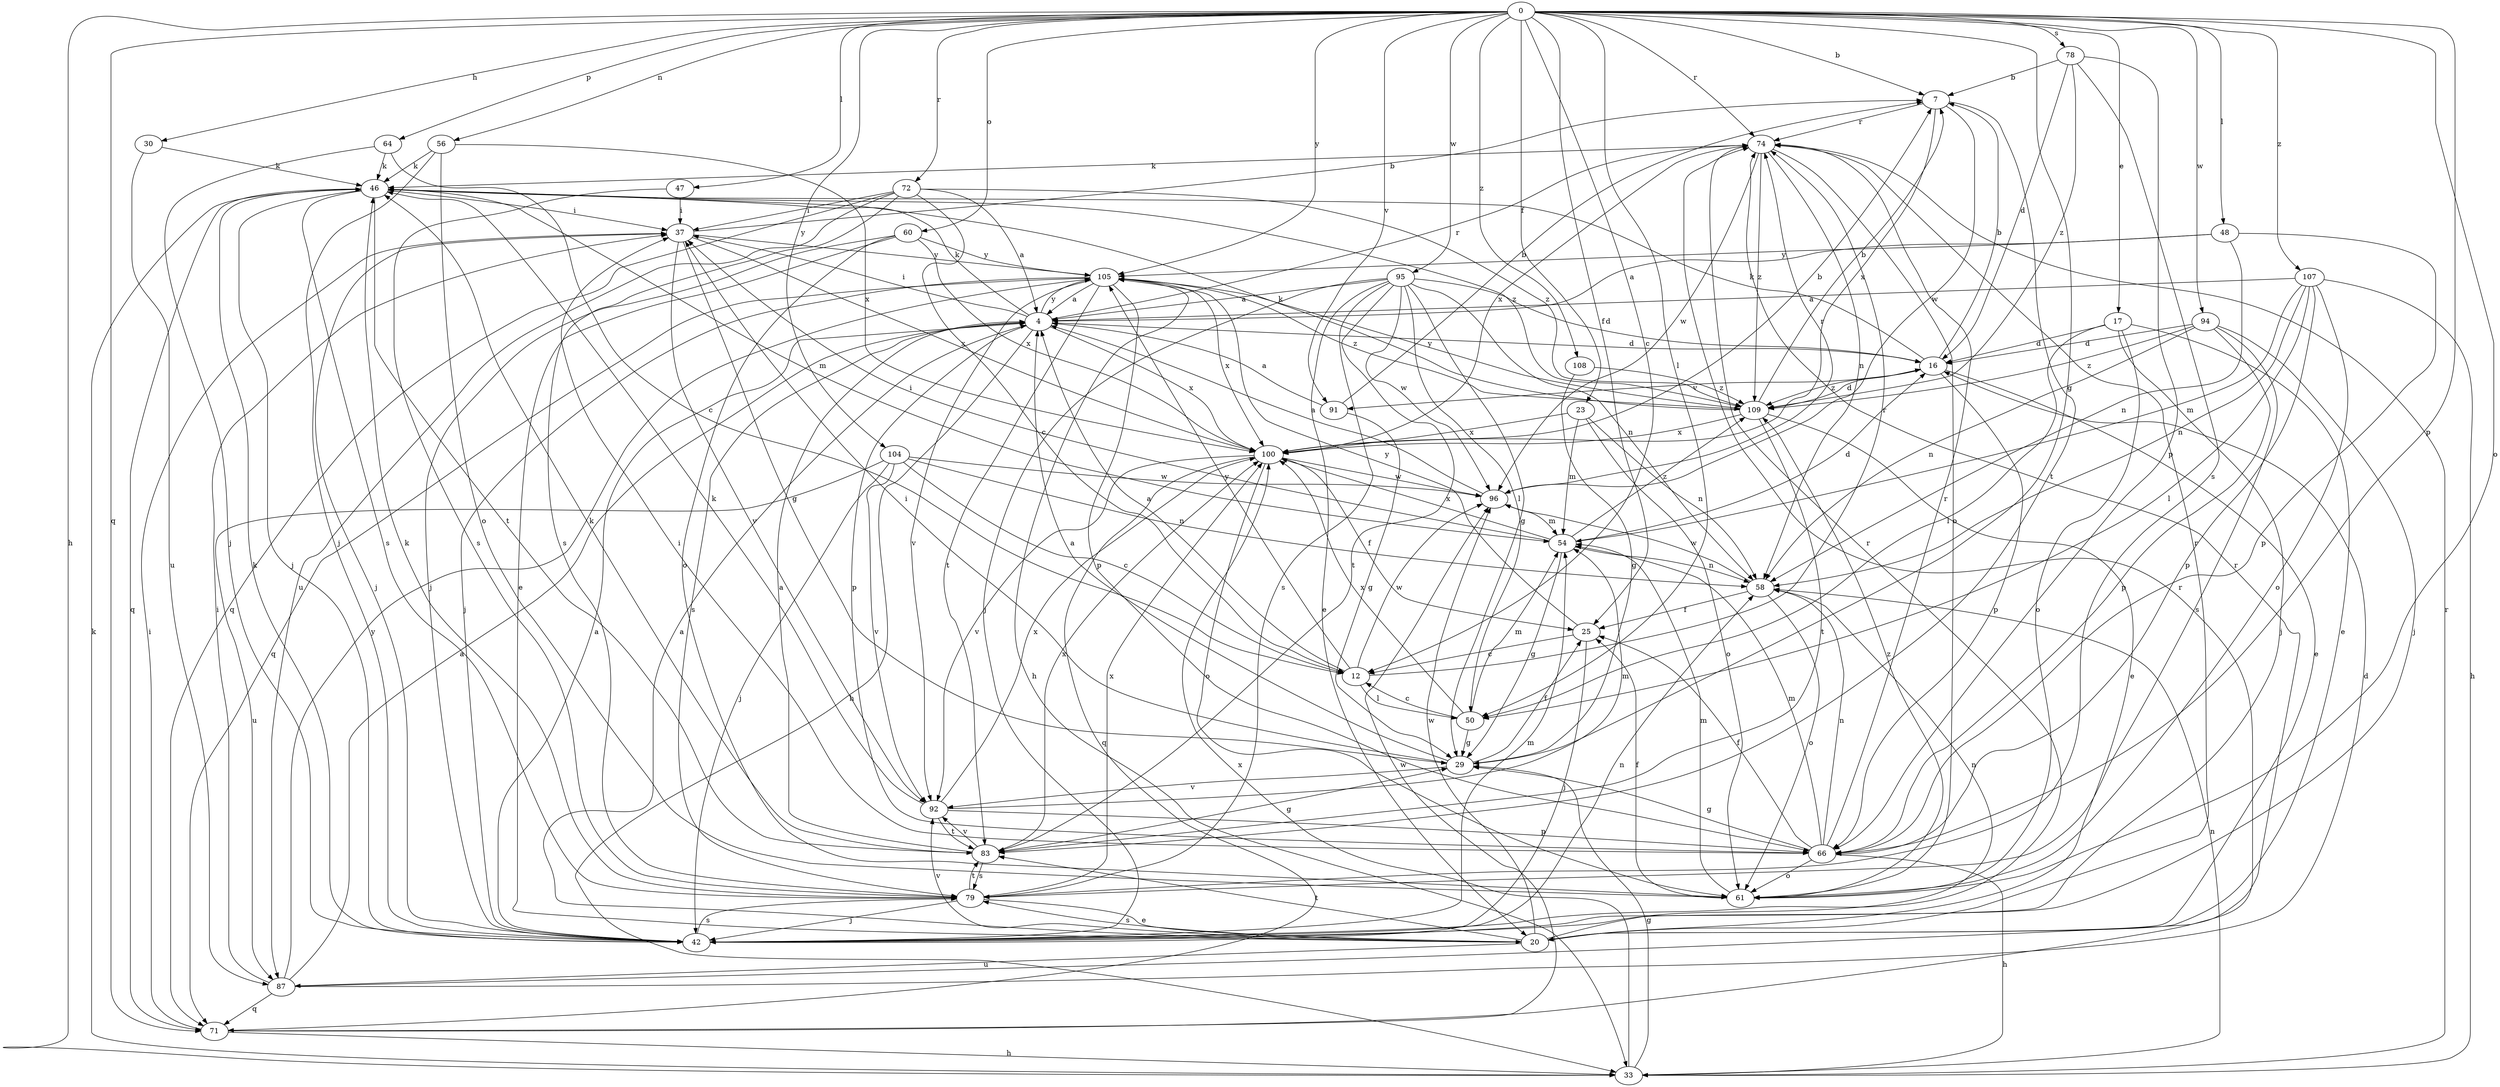 strict digraph  {
0;
4;
7;
12;
16;
17;
20;
23;
25;
29;
30;
33;
37;
42;
46;
47;
48;
50;
54;
56;
58;
60;
61;
64;
66;
71;
72;
74;
78;
79;
83;
87;
91;
92;
94;
95;
96;
100;
104;
105;
107;
108;
109;
0 -> 7  [label=b];
0 -> 12  [label=c];
0 -> 17  [label=e];
0 -> 23  [label=f];
0 -> 25  [label=f];
0 -> 29  [label=g];
0 -> 30  [label=h];
0 -> 33  [label=h];
0 -> 47  [label=l];
0 -> 48  [label=l];
0 -> 50  [label=l];
0 -> 56  [label=n];
0 -> 60  [label=o];
0 -> 61  [label=o];
0 -> 64  [label=p];
0 -> 66  [label=p];
0 -> 71  [label=q];
0 -> 72  [label=r];
0 -> 74  [label=r];
0 -> 78  [label=s];
0 -> 91  [label=v];
0 -> 94  [label=w];
0 -> 95  [label=w];
0 -> 104  [label=y];
0 -> 105  [label=y];
0 -> 107  [label=z];
0 -> 108  [label=z];
4 -> 16  [label=d];
4 -> 33  [label=h];
4 -> 37  [label=i];
4 -> 46  [label=k];
4 -> 66  [label=p];
4 -> 74  [label=r];
4 -> 79  [label=s];
4 -> 100  [label=x];
4 -> 105  [label=y];
7 -> 74  [label=r];
7 -> 83  [label=t];
7 -> 96  [label=w];
7 -> 100  [label=x];
12 -> 4  [label=a];
12 -> 50  [label=l];
12 -> 74  [label=r];
12 -> 96  [label=w];
12 -> 105  [label=y];
16 -> 7  [label=b];
16 -> 20  [label=e];
16 -> 46  [label=k];
16 -> 66  [label=p];
16 -> 91  [label=v];
16 -> 109  [label=z];
17 -> 16  [label=d];
17 -> 20  [label=e];
17 -> 42  [label=j];
17 -> 50  [label=l];
17 -> 61  [label=o];
20 -> 4  [label=a];
20 -> 58  [label=n];
20 -> 74  [label=r];
20 -> 79  [label=s];
20 -> 83  [label=t];
20 -> 87  [label=u];
20 -> 92  [label=v];
20 -> 96  [label=w];
23 -> 54  [label=m];
23 -> 58  [label=n];
23 -> 61  [label=o];
23 -> 100  [label=x];
25 -> 12  [label=c];
25 -> 42  [label=j];
25 -> 105  [label=y];
29 -> 4  [label=a];
29 -> 25  [label=f];
29 -> 37  [label=i];
29 -> 92  [label=v];
30 -> 46  [label=k];
30 -> 87  [label=u];
33 -> 29  [label=g];
33 -> 46  [label=k];
33 -> 58  [label=n];
33 -> 74  [label=r];
33 -> 100  [label=x];
37 -> 7  [label=b];
37 -> 29  [label=g];
37 -> 42  [label=j];
37 -> 92  [label=v];
37 -> 100  [label=x];
37 -> 105  [label=y];
42 -> 4  [label=a];
42 -> 46  [label=k];
42 -> 54  [label=m];
42 -> 58  [label=n];
42 -> 74  [label=r];
42 -> 79  [label=s];
46 -> 37  [label=i];
46 -> 42  [label=j];
46 -> 54  [label=m];
46 -> 71  [label=q];
46 -> 79  [label=s];
46 -> 83  [label=t];
46 -> 109  [label=z];
47 -> 37  [label=i];
47 -> 79  [label=s];
48 -> 4  [label=a];
48 -> 58  [label=n];
48 -> 66  [label=p];
48 -> 105  [label=y];
50 -> 12  [label=c];
50 -> 29  [label=g];
50 -> 54  [label=m];
50 -> 100  [label=x];
54 -> 16  [label=d];
54 -> 29  [label=g];
54 -> 37  [label=i];
54 -> 58  [label=n];
54 -> 100  [label=x];
54 -> 109  [label=z];
56 -> 42  [label=j];
56 -> 46  [label=k];
56 -> 61  [label=o];
56 -> 100  [label=x];
58 -> 25  [label=f];
58 -> 61  [label=o];
58 -> 96  [label=w];
60 -> 20  [label=e];
60 -> 42  [label=j];
60 -> 61  [label=o];
60 -> 100  [label=x];
60 -> 105  [label=y];
61 -> 25  [label=f];
61 -> 54  [label=m];
61 -> 109  [label=z];
64 -> 12  [label=c];
64 -> 42  [label=j];
64 -> 46  [label=k];
66 -> 25  [label=f];
66 -> 29  [label=g];
66 -> 33  [label=h];
66 -> 37  [label=i];
66 -> 54  [label=m];
66 -> 58  [label=n];
66 -> 61  [label=o];
66 -> 74  [label=r];
71 -> 33  [label=h];
71 -> 37  [label=i];
71 -> 74  [label=r];
71 -> 96  [label=w];
72 -> 4  [label=a];
72 -> 12  [label=c];
72 -> 37  [label=i];
72 -> 71  [label=q];
72 -> 79  [label=s];
72 -> 87  [label=u];
72 -> 109  [label=z];
74 -> 46  [label=k];
74 -> 58  [label=n];
74 -> 61  [label=o];
74 -> 96  [label=w];
74 -> 100  [label=x];
74 -> 109  [label=z];
78 -> 7  [label=b];
78 -> 16  [label=d];
78 -> 66  [label=p];
78 -> 79  [label=s];
78 -> 109  [label=z];
79 -> 20  [label=e];
79 -> 42  [label=j];
79 -> 46  [label=k];
79 -> 83  [label=t];
79 -> 100  [label=x];
83 -> 4  [label=a];
83 -> 29  [label=g];
83 -> 46  [label=k];
83 -> 79  [label=s];
83 -> 92  [label=v];
83 -> 100  [label=x];
87 -> 4  [label=a];
87 -> 16  [label=d];
87 -> 37  [label=i];
87 -> 71  [label=q];
87 -> 74  [label=r];
87 -> 105  [label=y];
91 -> 4  [label=a];
91 -> 7  [label=b];
91 -> 29  [label=g];
92 -> 46  [label=k];
92 -> 54  [label=m];
92 -> 66  [label=p];
92 -> 83  [label=t];
92 -> 100  [label=x];
94 -> 16  [label=d];
94 -> 42  [label=j];
94 -> 58  [label=n];
94 -> 66  [label=p];
94 -> 79  [label=s];
94 -> 109  [label=z];
95 -> 4  [label=a];
95 -> 16  [label=d];
95 -> 20  [label=e];
95 -> 29  [label=g];
95 -> 42  [label=j];
95 -> 50  [label=l];
95 -> 58  [label=n];
95 -> 79  [label=s];
95 -> 83  [label=t];
95 -> 96  [label=w];
96 -> 4  [label=a];
96 -> 54  [label=m];
96 -> 74  [label=r];
100 -> 7  [label=b];
100 -> 25  [label=f];
100 -> 61  [label=o];
100 -> 71  [label=q];
100 -> 92  [label=v];
100 -> 96  [label=w];
104 -> 12  [label=c];
104 -> 42  [label=j];
104 -> 58  [label=n];
104 -> 87  [label=u];
104 -> 92  [label=v];
104 -> 96  [label=w];
105 -> 4  [label=a];
105 -> 33  [label=h];
105 -> 42  [label=j];
105 -> 66  [label=p];
105 -> 71  [label=q];
105 -> 83  [label=t];
105 -> 92  [label=v];
105 -> 100  [label=x];
105 -> 109  [label=z];
107 -> 4  [label=a];
107 -> 33  [label=h];
107 -> 50  [label=l];
107 -> 54  [label=m];
107 -> 58  [label=n];
107 -> 61  [label=o];
107 -> 66  [label=p];
108 -> 29  [label=g];
108 -> 109  [label=z];
109 -> 7  [label=b];
109 -> 16  [label=d];
109 -> 20  [label=e];
109 -> 46  [label=k];
109 -> 83  [label=t];
109 -> 100  [label=x];
109 -> 105  [label=y];
}
